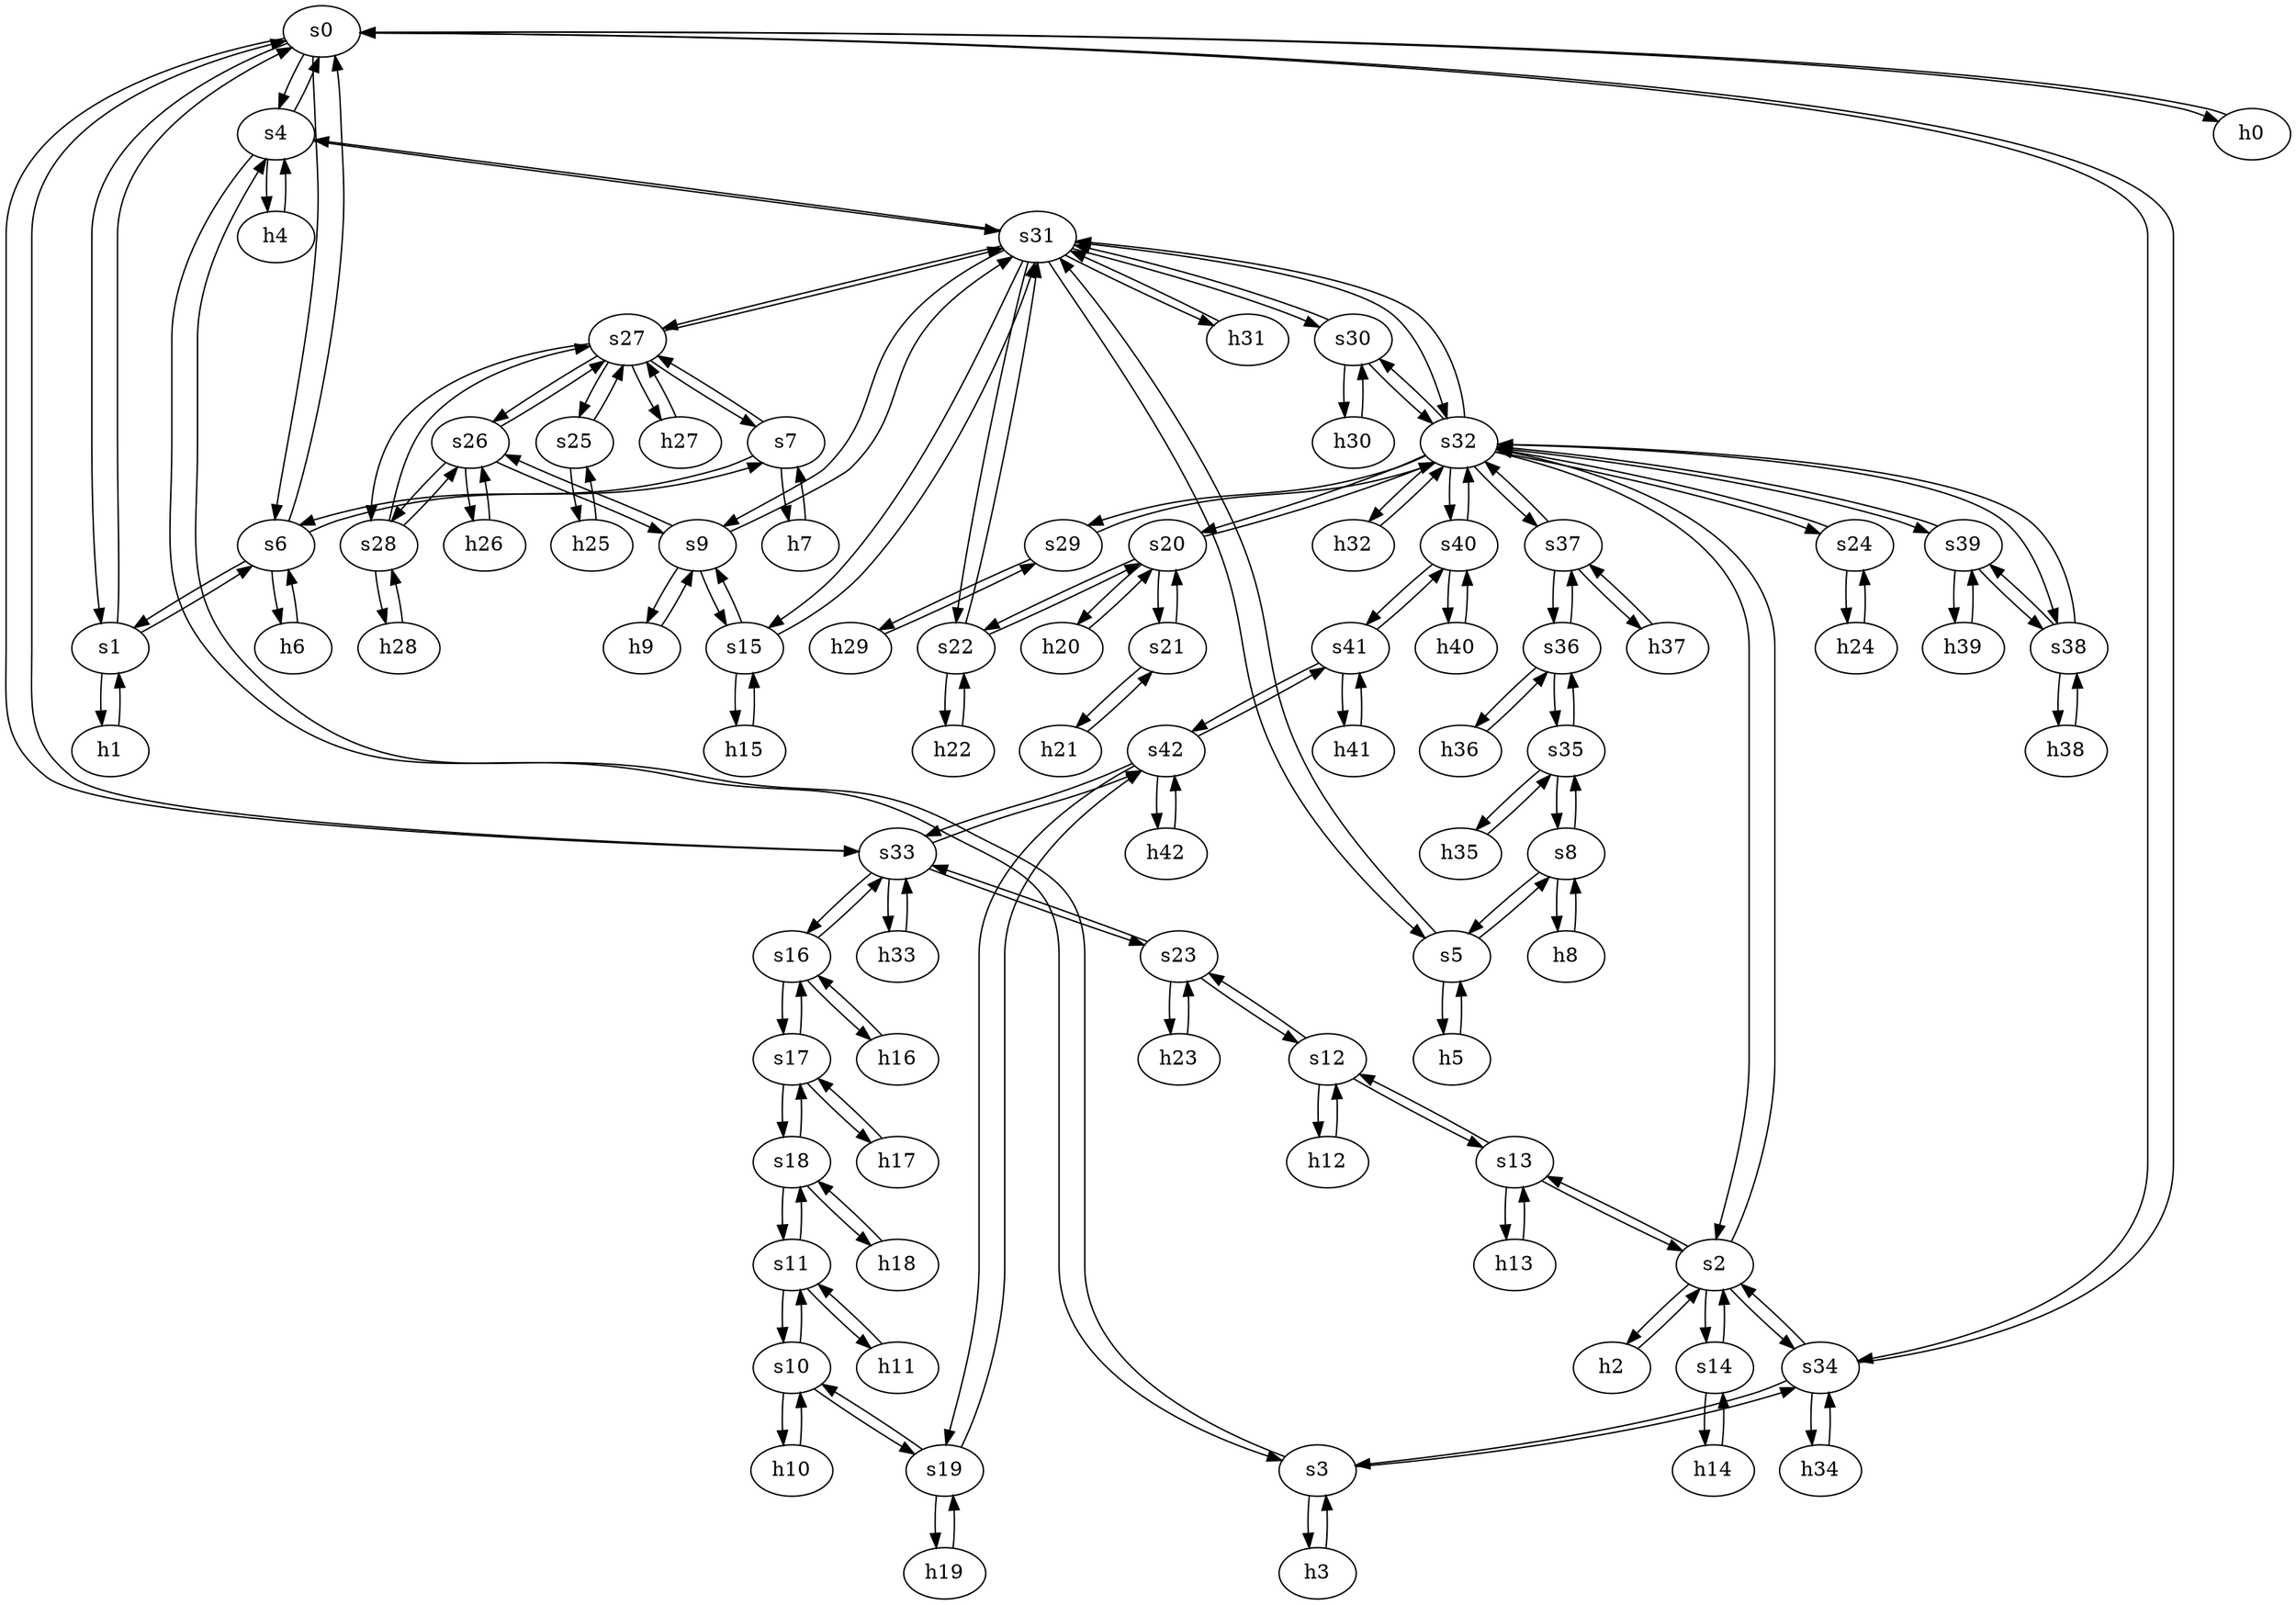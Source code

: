 strict digraph Renater {
	s0	 [id=0,
		type=switch];
	s4	 [id=4,
		type=switch];
	s0 -> s4	 [capacity="1Gbps",
		cost=1,
		dst_port=2,
		src_port=4];
	s6	 [id=6,
		type=switch];
	s0 -> s6	 [capacity="1Gbps",
		cost=1,
		dst_port=2,
		src_port=5];
	s1	 [id=1,
		type=switch];
	s0 -> s1	 [capacity="1Gbps",
		cost=1,
		dst_port=2,
		src_port=6];
	s34	 [id=34,
		type=switch];
	s0 -> s34	 [capacity="1Gbps",
		cost=1,
		dst_port=2,
		src_port=3];
	h0	 [ip="111.0.0.0",
		mac="00:00:00:00:0:0",
		type=host];
	s0 -> h0	 [capacity="1Gbps",
		cost=1,
		dst_port=1,
		src_port=1];
	s33	 [id=33,
		type=switch];
	s0 -> s33	 [capacity="1Gbps",
		cost=1,
		dst_port=2,
		src_port=2];
	s7	 [id=7,
		type=switch];
	s7 -> s6	 [capacity="1Gbps",
		cost=1,
		dst_port=4,
		src_port=2];
	s27	 [id=27,
		type=switch];
	s7 -> s27	 [capacity="1Gbps",
		cost=1,
		dst_port=2,
		src_port=3];
	h7	 [ip="111.0.7.7",
		mac="00:00:00:00:7:7",
		type=host];
	s7 -> h7	 [capacity="1Gbps",
		cost=1,
		dst_port=1,
		src_port=1];
	h20	 [ip="111.0.20.20",
		mac="00:00:00:00:20:20",
		type=host];
	s20	 [id=20,
		type=switch];
	h20 -> s20	 [capacity="1Gbps",
		cost=1,
		dst_port=1,
		src_port=1];
	s5	 [id=5,
		type=switch];
	s31	 [id=31,
		type=switch];
	s5 -> s31	 [capacity="1Gbps",
		cost=1,
		dst_port=3,
		src_port=3];
	s8	 [id=8,
		type=switch];
	s5 -> s8	 [capacity="1Gbps",
		cost=1,
		dst_port=2,
		src_port=2];
	h5	 [ip="111.0.5.5",
		mac="00:00:00:00:5:5",
		type=host];
	s5 -> h5	 [capacity="1Gbps",
		cost=1,
		dst_port=1,
		src_port=1];
	h41	 [ip="111.0.41.41",
		mac="00:00:00:00:41:41",
		type=host];
	s41	 [id=41,
		type=switch];
	h41 -> s41	 [capacity="1Gbps",
		cost=1,
		dst_port=1,
		src_port=1];
	h40	 [ip="111.0.40.40",
		mac="00:00:00:00:40:40",
		type=host];
	s40	 [id=40,
		type=switch];
	h40 -> s40	 [capacity="1Gbps",
		cost=1,
		dst_port=1,
		src_port=1];
	s4 -> s31	 [capacity="1Gbps",
		cost=1,
		dst_port=2,
		src_port=4];
	s4 -> s0	 [capacity="1Gbps",
		cost=1,
		dst_port=4,
		src_port=2];
	s3	 [id=3,
		type=switch];
	s4 -> s3	 [capacity="1Gbps",
		cost=1,
		dst_port=3,
		src_port=3];
	h4	 [ip="111.0.4.4",
		mac="00:00:00:00:4:4",
		type=host];
	s4 -> h4	 [capacity="1Gbps",
		cost=1,
		dst_port=1,
		src_port=1];
	h24	 [ip="111.0.24.24",
		mac="00:00:00:00:24:24",
		type=host];
	s24	 [id=24,
		type=switch];
	h24 -> s24	 [capacity="1Gbps",
		cost=1,
		dst_port=1,
		src_port=1];
	s40 -> h40	 [capacity="1Gbps",
		cost=1,
		dst_port=1,
		src_port=1];
	s32	 [id=32,
		type=switch];
	s40 -> s32	 [capacity="1Gbps",
		cost=1,
		dst_port=11,
		src_port=2];
	s40 -> s41	 [capacity="1Gbps",
		cost=1,
		dst_port=2,
		src_port=3];
	s41 -> h41	 [capacity="1Gbps",
		cost=1,
		dst_port=1,
		src_port=1];
	s42	 [id=42,
		type=switch];
	s41 -> s42	 [capacity="1Gbps",
		cost=1,
		dst_port=4,
		src_port=3];
	s41 -> s40	 [capacity="1Gbps",
		cost=1,
		dst_port=3,
		src_port=2];
	h42	 [ip="111.0.42.42",
		mac="00:00:00:00:42:42",
		type=host];
	s42 -> h42	 [capacity="1Gbps",
		cost=1,
		dst_port=1,
		src_port=1];
	s19	 [id=19,
		type=switch];
	s42 -> s19	 [capacity="1Gbps",
		cost=1,
		dst_port=3,
		src_port=2];
	s42 -> s41	 [capacity="1Gbps",
		cost=1,
		dst_port=3,
		src_port=4];
	s42 -> s33	 [capacity="1Gbps",
		cost=1,
		dst_port=5,
		src_port=3];
	h42 -> s42	 [capacity="1Gbps",
		cost=1,
		dst_port=1,
		src_port=1];
	h19	 [ip="111.0.19.19",
		mac="00:00:00:00:19:19",
		type=host];
	s19 -> h19	 [capacity="1Gbps",
		cost=1,
		dst_port=1,
		src_port=1];
	s19 -> s42	 [capacity="1Gbps",
		cost=1,
		dst_port=2,
		src_port=3];
	s10	 [id=10,
		type=switch];
	s19 -> s10	 [capacity="1Gbps",
		cost=1,
		dst_port=3,
		src_port=2];
	s18	 [id=18,
		type=switch];
	s17	 [id=17,
		type=switch];
	s18 -> s17	 [capacity="1Gbps",
		cost=1,
		dst_port=3,
		src_port=3];
	s11	 [id=11,
		type=switch];
	s18 -> s11	 [capacity="1Gbps",
		cost=1,
		dst_port=3,
		src_port=2];
	h18	 [ip="111.0.18.18",
		mac="00:00:00:00:18:18",
		type=host];
	s18 -> h18	 [capacity="1Gbps",
		cost=1,
		dst_port=1,
		src_port=1];
	s13	 [id=13,
		type=switch];
	h13	 [ip="111.0.13.13",
		mac="00:00:00:00:13:13",
		type=host];
	s13 -> h13	 [capacity="1Gbps",
		cost=1,
		dst_port=1,
		src_port=1];
	s2	 [id=2,
		type=switch];
	s13 -> s2	 [capacity="1Gbps",
		cost=1,
		dst_port=4,
		src_port=2];
	s12	 [id=12,
		type=switch];
	s13 -> s12	 [capacity="1Gbps",
		cost=1,
		dst_port=2,
		src_port=3];
	h12	 [ip="111.0.12.12",
		mac="00:00:00:00:12:12",
		type=host];
	s12 -> h12	 [capacity="1Gbps",
		cost=1,
		dst_port=1,
		src_port=1];
	s23	 [id=23,
		type=switch];
	s12 -> s23	 [capacity="1Gbps",
		cost=1,
		dst_port=2,
		src_port=3];
	s12 -> s13	 [capacity="1Gbps",
		cost=1,
		dst_port=3,
		src_port=2];
	s11 -> s18	 [capacity="1Gbps",
		cost=1,
		dst_port=2,
		src_port=3];
	h11	 [ip="111.0.11.11",
		mac="00:00:00:00:11:11",
		type=host];
	s11 -> h11	 [capacity="1Gbps",
		cost=1,
		dst_port=1,
		src_port=1];
	s11 -> s10	 [capacity="1Gbps",
		cost=1,
		dst_port=2,
		src_port=2];
	s10 -> s11	 [capacity="1Gbps",
		cost=1,
		dst_port=2,
		src_port=2];
	h10	 [ip="111.0.10.10",
		mac="00:00:00:00:10:10",
		type=host];
	s10 -> h10	 [capacity="1Gbps",
		cost=1,
		dst_port=1,
		src_port=1];
	s10 -> s19	 [capacity="1Gbps",
		cost=1,
		dst_port=2,
		src_port=3];
	s17 -> s18	 [capacity="1Gbps",
		cost=1,
		dst_port=3,
		src_port=3];
	h17	 [ip="111.0.17.17",
		mac="00:00:00:00:17:17",
		type=host];
	s17 -> h17	 [capacity="1Gbps",
		cost=1,
		dst_port=1,
		src_port=1];
	s16	 [id=16,
		type=switch];
	s17 -> s16	 [capacity="1Gbps",
		cost=1,
		dst_port=3,
		src_port=2];
	s16 -> s17	 [capacity="1Gbps",
		cost=1,
		dst_port=2,
		src_port=3];
	h16	 [ip="111.0.16.16",
		mac="00:00:00:00:16:16",
		type=host];
	s16 -> h16	 [capacity="1Gbps",
		cost=1,
		dst_port=1,
		src_port=1];
	s16 -> s33	 [capacity="1Gbps",
		cost=1,
		dst_port=3,
		src_port=2];
	s15	 [id=15,
		type=switch];
	s15 -> s31	 [capacity="1Gbps",
		cost=1,
		dst_port=5,
		src_port=3];
	s9	 [id=9,
		type=switch];
	s15 -> s9	 [capacity="1Gbps",
		cost=1,
		dst_port=3,
		src_port=2];
	h15	 [ip="111.0.15.15",
		mac="00:00:00:00:15:15",
		type=host];
	s15 -> h15	 [capacity="1Gbps",
		cost=1,
		dst_port=1,
		src_port=1];
	s14	 [id=14,
		type=switch];
	h14	 [ip="111.0.14.14",
		mac="00:00:00:00:14:14",
		type=host];
	s14 -> h14	 [capacity="1Gbps",
		cost=1,
		dst_port=1,
		src_port=1];
	s14 -> s2	 [capacity="1Gbps",
		cost=1,
		dst_port=5,
		src_port=2];
	h8	 [ip="111.0.8.8",
		mac="00:00:00:00:8:8",
		type=host];
	h8 -> s8	 [capacity="1Gbps",
		cost=1,
		dst_port=1,
		src_port=1];
	h9	 [ip="111.0.9.9",
		mac="00:00:00:00:9:9",
		type=host];
	h9 -> s9	 [capacity="1Gbps",
		cost=1,
		dst_port=1,
		src_port=1];
	h2	 [ip="111.0.2.2",
		mac="00:00:00:00:2:2",
		type=host];
	h2 -> s2	 [capacity="1Gbps",
		cost=1,
		dst_port=1,
		src_port=1];
	h3	 [ip="111.0.3.3",
		mac="00:00:00:00:3:3",
		type=host];
	h3 -> s3	 [capacity="1Gbps",
		cost=1,
		dst_port=1,
		src_port=1];
	h0 -> s0	 [capacity="1Gbps",
		cost=1,
		dst_port=1,
		src_port=1];
	h1	 [ip="111.0.1.1",
		mac="00:00:00:00:1:1",
		type=host];
	h1 -> s1	 [capacity="1Gbps",
		cost=1,
		dst_port=1,
		src_port=1];
	h6	 [ip="111.0.6.6",
		mac="00:00:00:00:6:6",
		type=host];
	h6 -> s6	 [capacity="1Gbps",
		cost=1,
		dst_port=1,
		src_port=1];
	h7 -> s7	 [capacity="1Gbps",
		cost=1,
		dst_port=1,
		src_port=1];
	h4 -> s4	 [capacity="1Gbps",
		cost=1,
		dst_port=1,
		src_port=1];
	h5 -> s5	 [capacity="1Gbps",
		cost=1,
		dst_port=1,
		src_port=1];
	s39	 [id=39,
		type=switch];
	s39 -> s32	 [capacity="1Gbps",
		cost=1,
		dst_port=10,
		src_port=2];
	h39	 [ip="111.0.39.39",
		mac="00:00:00:00:39:39",
		type=host];
	s39 -> h39	 [capacity="1Gbps",
		cost=1,
		dst_port=1,
		src_port=1];
	s38	 [id=38,
		type=switch];
	s39 -> s38	 [capacity="1Gbps",
		cost=1,
		dst_port=3,
		src_port=3];
	s38 -> s32	 [capacity="1Gbps",
		cost=1,
		dst_port=9,
		src_port=2];
	h38	 [ip="111.0.38.38",
		mac="00:00:00:00:38:38",
		type=host];
	s38 -> h38	 [capacity="1Gbps",
		cost=1,
		dst_port=1,
		src_port=1];
	s38 -> s39	 [capacity="1Gbps",
		cost=1,
		dst_port=3,
		src_port=3];
	s35	 [id=35,
		type=switch];
	s36	 [id=36,
		type=switch];
	s35 -> s36	 [capacity="1Gbps",
		cost=1,
		dst_port=2,
		src_port=3];
	s35 -> s8	 [capacity="1Gbps",
		cost=1,
		dst_port=3,
		src_port=2];
	h35	 [ip="111.0.35.35",
		mac="00:00:00:00:35:35",
		type=host];
	s35 -> h35	 [capacity="1Gbps",
		cost=1,
		dst_port=1,
		src_port=1];
	s34 -> s0	 [capacity="1Gbps",
		cost=1,
		dst_port=3,
		src_port=2];
	h34	 [ip="111.0.34.34",
		mac="00:00:00:00:34:34",
		type=host];
	s34 -> h34	 [capacity="1Gbps",
		cost=1,
		dst_port=1,
		src_port=1];
	s34 -> s3	 [capacity="1Gbps",
		cost=1,
		dst_port=2,
		src_port=4];
	s34 -> s2	 [capacity="1Gbps",
		cost=1,
		dst_port=3,
		src_port=3];
	s37	 [id=37,
		type=switch];
	s37 -> s32	 [capacity="1Gbps",
		cost=1,
		dst_port=8,
		src_port=2];
	s37 -> s36	 [capacity="1Gbps",
		cost=1,
		dst_port=3,
		src_port=3];
	h37	 [ip="111.0.37.37",
		mac="00:00:00:00:37:37",
		type=host];
	s37 -> h37	 [capacity="1Gbps",
		cost=1,
		dst_port=1,
		src_port=1];
	s36 -> s37	 [capacity="1Gbps",
		cost=1,
		dst_port=3,
		src_port=3];
	s36 -> s35	 [capacity="1Gbps",
		cost=1,
		dst_port=3,
		src_port=2];
	h36	 [ip="111.0.36.36",
		mac="00:00:00:00:36:36",
		type=host];
	s36 -> h36	 [capacity="1Gbps",
		cost=1,
		dst_port=1,
		src_port=1];
	s31 -> s4	 [capacity="1Gbps",
		cost=1,
		dst_port=4,
		src_port=2];
	s31 -> s32	 [capacity="1Gbps",
		cost=1,
		dst_port=7,
		src_port=9];
	s31 -> s27	 [capacity="1Gbps",
		cost=1,
		dst_port=5,
		src_port=7];
	s31 -> s5	 [capacity="1Gbps",
		cost=1,
		dst_port=3,
		src_port=3];
	s31 -> s9	 [capacity="1Gbps",
		cost=1,
		dst_port=4,
		src_port=4];
	s22	 [id=22,
		type=switch];
	s31 -> s22	 [capacity="1Gbps",
		cost=1,
		dst_port=3,
		src_port=6];
	h31	 [ip="111.0.31.31",
		mac="00:00:00:00:31:31",
		type=host];
	s31 -> h31	 [capacity="1Gbps",
		cost=1,
		dst_port=1,
		src_port=1];
	s31 -> s15	 [capacity="1Gbps",
		cost=1,
		dst_port=3,
		src_port=5];
	s30	 [id=30,
		type=switch];
	s31 -> s30	 [capacity="1Gbps",
		cost=1,
		dst_port=3,
		src_port=8];
	s30 -> s31	 [capacity="1Gbps",
		cost=1,
		dst_port=8,
		src_port=3];
	s30 -> s32	 [capacity="1Gbps",
		cost=1,
		dst_port=6,
		src_port=2];
	h30	 [ip="111.0.30.30",
		mac="00:00:00:00:30:30",
		type=host];
	s30 -> h30	 [capacity="1Gbps",
		cost=1,
		dst_port=1,
		src_port=1];
	s33 -> s0	 [capacity="1Gbps",
		cost=1,
		dst_port=2,
		src_port=2];
	s33 -> s23	 [capacity="1Gbps",
		cost=1,
		dst_port=3,
		src_port=4];
	s33 -> s16	 [capacity="1Gbps",
		cost=1,
		dst_port=2,
		src_port=3];
	h33	 [ip="111.0.33.33",
		mac="00:00:00:00:33:33",
		type=host];
	s33 -> h33	 [capacity="1Gbps",
		cost=1,
		dst_port=1,
		src_port=1];
	s33 -> s42	 [capacity="1Gbps",
		cost=1,
		dst_port=3,
		src_port=5];
	s32 -> s31	 [capacity="1Gbps",
		cost=1,
		dst_port=9,
		src_port=7];
	h32	 [ip="111.0.32.32",
		mac="00:00:00:00:32:32",
		type=host];
	s32 -> h32	 [capacity="1Gbps",
		cost=1,
		dst_port=1,
		src_port=1];
	s32 -> s20	 [capacity="1Gbps",
		cost=1,
		dst_port=2,
		src_port=3];
	s32 -> s38	 [capacity="1Gbps",
		cost=1,
		dst_port=2,
		src_port=9];
	s32 -> s24	 [capacity="1Gbps",
		cost=1,
		dst_port=2,
		src_port=4];
	s29	 [id=29,
		type=switch];
	s32 -> s29	 [capacity="1Gbps",
		cost=1,
		dst_port=2,
		src_port=5];
	s32 -> s2	 [capacity="1Gbps",
		cost=1,
		dst_port=2,
		src_port=2];
	s32 -> s30	 [capacity="1Gbps",
		cost=1,
		dst_port=2,
		src_port=6];
	s32 -> s37	 [capacity="1Gbps",
		cost=1,
		dst_port=2,
		src_port=8];
	s32 -> s39	 [capacity="1Gbps",
		cost=1,
		dst_port=2,
		src_port=10];
	s32 -> s40	 [capacity="1Gbps",
		cost=1,
		dst_port=2,
		src_port=11];
	h18 -> s18	 [capacity="1Gbps",
		cost=1,
		dst_port=1,
		src_port=1];
	h19 -> s19	 [capacity="1Gbps",
		cost=1,
		dst_port=1,
		src_port=1];
	h10 -> s10	 [capacity="1Gbps",
		cost=1,
		dst_port=1,
		src_port=1];
	h11 -> s11	 [capacity="1Gbps",
		cost=1,
		dst_port=1,
		src_port=1];
	h12 -> s12	 [capacity="1Gbps",
		cost=1,
		dst_port=1,
		src_port=1];
	h13 -> s13	 [capacity="1Gbps",
		cost=1,
		dst_port=1,
		src_port=1];
	h14 -> s14	 [capacity="1Gbps",
		cost=1,
		dst_port=1,
		src_port=1];
	h15 -> s15	 [capacity="1Gbps",
		cost=1,
		dst_port=1,
		src_port=1];
	h16 -> s16	 [capacity="1Gbps",
		cost=1,
		dst_port=1,
		src_port=1];
	h17 -> s17	 [capacity="1Gbps",
		cost=1,
		dst_port=1,
		src_port=1];
	s9 -> s31	 [capacity="1Gbps",
		cost=1,
		dst_port=4,
		src_port=4];
	s9 -> h9	 [capacity="1Gbps",
		cost=1,
		dst_port=1,
		src_port=1];
	s9 -> s15	 [capacity="1Gbps",
		cost=1,
		dst_port=2,
		src_port=3];
	s26	 [id=26,
		type=switch];
	s9 -> s26	 [capacity="1Gbps",
		cost=1,
		dst_port=2,
		src_port=2];
	s8 -> h8	 [capacity="1Gbps",
		cost=1,
		dst_port=1,
		src_port=1];
	s8 -> s5	 [capacity="1Gbps",
		cost=1,
		dst_port=2,
		src_port=2];
	s8 -> s35	 [capacity="1Gbps",
		cost=1,
		dst_port=2,
		src_port=3];
	h29	 [ip="111.0.29.29",
		mac="00:00:00:00:29:29",
		type=host];
	h29 -> s29	 [capacity="1Gbps",
		cost=1,
		dst_port=1,
		src_port=1];
	h28	 [ip="111.0.28.28",
		mac="00:00:00:00:28:28",
		type=host];
	s28	 [id=28,
		type=switch];
	h28 -> s28	 [capacity="1Gbps",
		cost=1,
		dst_port=1,
		src_port=1];
	h23	 [ip="111.0.23.23",
		mac="00:00:00:00:23:23",
		type=host];
	s23 -> h23	 [capacity="1Gbps",
		cost=1,
		dst_port=1,
		src_port=1];
	s23 -> s12	 [capacity="1Gbps",
		cost=1,
		dst_port=3,
		src_port=2];
	s23 -> s33	 [capacity="1Gbps",
		cost=1,
		dst_port=4,
		src_port=3];
	s3 -> s4	 [capacity="1Gbps",
		cost=1,
		dst_port=3,
		src_port=3];
	s3 -> h3	 [capacity="1Gbps",
		cost=1,
		dst_port=1,
		src_port=1];
	s3 -> s34	 [capacity="1Gbps",
		cost=1,
		dst_port=4,
		src_port=2];
	s2 -> s32	 [capacity="1Gbps",
		cost=1,
		dst_port=2,
		src_port=2];
	s2 -> h2	 [capacity="1Gbps",
		cost=1,
		dst_port=1,
		src_port=1];
	s2 -> s13	 [capacity="1Gbps",
		cost=1,
		dst_port=2,
		src_port=4];
	s2 -> s34	 [capacity="1Gbps",
		cost=1,
		dst_port=3,
		src_port=3];
	s2 -> s14	 [capacity="1Gbps",
		cost=1,
		dst_port=2,
		src_port=5];
	s1 -> h1	 [capacity="1Gbps",
		cost=1,
		dst_port=1,
		src_port=1];
	s1 -> s6	 [capacity="1Gbps",
		cost=1,
		dst_port=3,
		src_port=3];
	s1 -> s0	 [capacity="1Gbps",
		cost=1,
		dst_port=6,
		src_port=2];
	h26	 [ip="111.0.26.26",
		mac="00:00:00:00:26:26",
		type=host];
	h26 -> s26	 [capacity="1Gbps",
		cost=1,
		dst_port=1,
		src_port=1];
	h21	 [ip="111.0.21.21",
		mac="00:00:00:00:21:21",
		type=host];
	s21	 [id=21,
		type=switch];
	h21 -> s21	 [capacity="1Gbps",
		cost=1,
		dst_port=1,
		src_port=1];
	s6 -> s0	 [capacity="1Gbps",
		cost=1,
		dst_port=5,
		src_port=2];
	s6 -> h6	 [capacity="1Gbps",
		cost=1,
		dst_port=1,
		src_port=1];
	s6 -> s1	 [capacity="1Gbps",
		cost=1,
		dst_port=3,
		src_port=3];
	s6 -> s7	 [capacity="1Gbps",
		cost=1,
		dst_port=2,
		src_port=4];
	h23 -> s23	 [capacity="1Gbps",
		cost=1,
		dst_port=1,
		src_port=1];
	h22	 [ip="111.0.22.22",
		mac="00:00:00:00:22:22",
		type=host];
	h22 -> s22	 [capacity="1Gbps",
		cost=1,
		dst_port=1,
		src_port=1];
	h32 -> s32	 [capacity="1Gbps",
		cost=1,
		dst_port=1,
		src_port=1];
	h33 -> s33	 [capacity="1Gbps",
		cost=1,
		dst_port=1,
		src_port=1];
	h30 -> s30	 [capacity="1Gbps",
		cost=1,
		dst_port=1,
		src_port=1];
	h31 -> s31	 [capacity="1Gbps",
		cost=1,
		dst_port=1,
		src_port=1];
	h36 -> s36	 [capacity="1Gbps",
		cost=1,
		dst_port=1,
		src_port=1];
	h37 -> s37	 [capacity="1Gbps",
		cost=1,
		dst_port=1,
		src_port=1];
	h34 -> s34	 [capacity="1Gbps",
		cost=1,
		dst_port=1,
		src_port=1];
	h35 -> s35	 [capacity="1Gbps",
		cost=1,
		dst_port=1,
		src_port=1];
	h38 -> s38	 [capacity="1Gbps",
		cost=1,
		dst_port=1,
		src_port=1];
	h39 -> s39	 [capacity="1Gbps",
		cost=1,
		dst_port=1,
		src_port=1];
	s22 -> s31	 [capacity="1Gbps",
		cost=1,
		dst_port=6,
		src_port=3];
	s22 -> s20	 [capacity="1Gbps",
		cost=1,
		dst_port=4,
		src_port=2];
	s22 -> h22	 [capacity="1Gbps",
		cost=1,
		dst_port=1,
		src_port=1];
	h25	 [ip="111.0.25.25",
		mac="00:00:00:00:25:25",
		type=host];
	s25	 [id=25,
		type=switch];
	h25 -> s25	 [capacity="1Gbps",
		cost=1,
		dst_port=1,
		src_port=1];
	s20 -> h20	 [capacity="1Gbps",
		cost=1,
		dst_port=1,
		src_port=1];
	s20 -> s32	 [capacity="1Gbps",
		cost=1,
		dst_port=3,
		src_port=2];
	s20 -> s22	 [capacity="1Gbps",
		cost=1,
		dst_port=2,
		src_port=4];
	s20 -> s21	 [capacity="1Gbps",
		cost=1,
		dst_port=2,
		src_port=3];
	s21 -> h21	 [capacity="1Gbps",
		cost=1,
		dst_port=1,
		src_port=1];
	s21 -> s20	 [capacity="1Gbps",
		cost=1,
		dst_port=3,
		src_port=2];
	s26 -> s27	 [capacity="1Gbps",
		cost=1,
		dst_port=4,
		src_port=3];
	s26 -> s9	 [capacity="1Gbps",
		cost=1,
		dst_port=2,
		src_port=2];
	s26 -> s28	 [capacity="1Gbps",
		cost=1,
		dst_port=2,
		src_port=4];
	s26 -> h26	 [capacity="1Gbps",
		cost=1,
		dst_port=1,
		src_port=1];
	s27 -> s31	 [capacity="1Gbps",
		cost=1,
		dst_port=7,
		src_port=5];
	s27 -> s25	 [capacity="1Gbps",
		cost=1,
		dst_port=2,
		src_port=3];
	h27	 [ip="111.0.27.27",
		mac="00:00:00:00:27:27",
		type=host];
	s27 -> h27	 [capacity="1Gbps",
		cost=1,
		dst_port=1,
		src_port=1];
	s27 -> s28	 [capacity="1Gbps",
		cost=1,
		dst_port=3,
		src_port=6];
	s27 -> s7	 [capacity="1Gbps",
		cost=1,
		dst_port=3,
		src_port=2];
	s27 -> s26	 [capacity="1Gbps",
		cost=1,
		dst_port=3,
		src_port=4];
	s24 -> s32	 [capacity="1Gbps",
		cost=1,
		dst_port=4,
		src_port=2];
	s24 -> h24	 [capacity="1Gbps",
		cost=1,
		dst_port=1,
		src_port=1];
	s25 -> s27	 [capacity="1Gbps",
		cost=1,
		dst_port=3,
		src_port=2];
	s25 -> h25	 [capacity="1Gbps",
		cost=1,
		dst_port=1,
		src_port=1];
	s28 -> h28	 [capacity="1Gbps",
		cost=1,
		dst_port=1,
		src_port=1];
	s28 -> s27	 [capacity="1Gbps",
		cost=1,
		dst_port=6,
		src_port=3];
	s28 -> s26	 [capacity="1Gbps",
		cost=1,
		dst_port=4,
		src_port=2];
	s29 -> s32	 [capacity="1Gbps",
		cost=1,
		dst_port=5,
		src_port=2];
	s29 -> h29	 [capacity="1Gbps",
		cost=1,
		dst_port=1,
		src_port=1];
	h27 -> s27	 [capacity="1Gbps",
		cost=1,
		dst_port=1,
		src_port=1];
}
